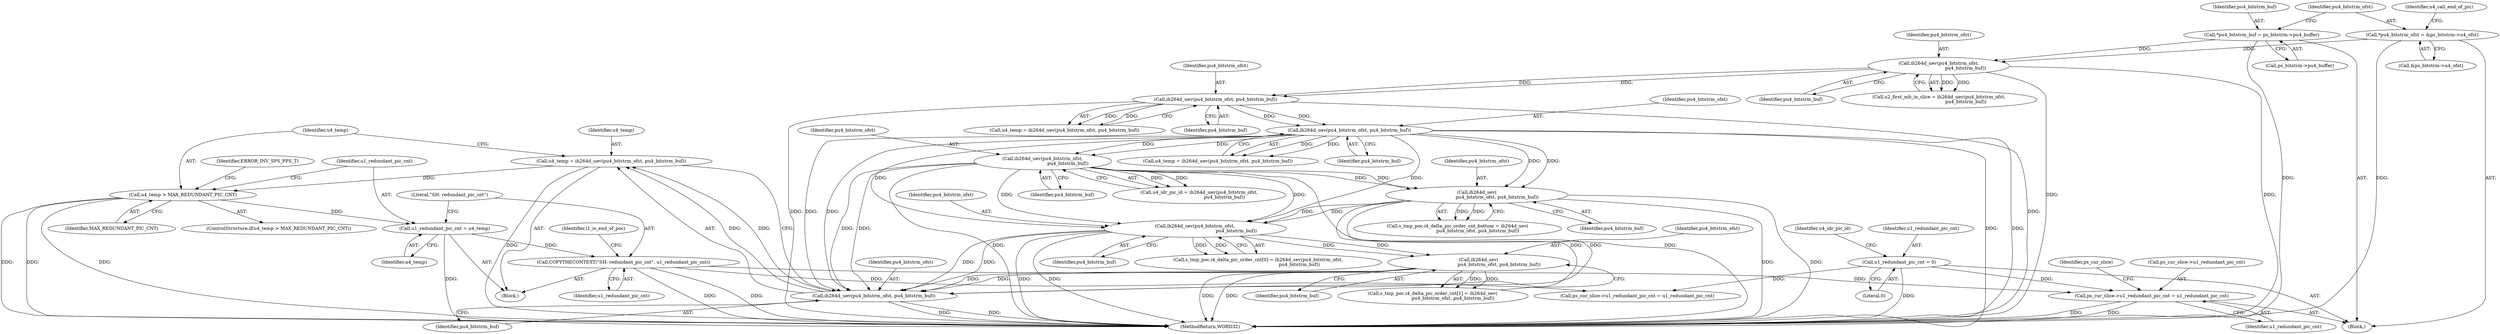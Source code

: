 digraph "0_Android_a78887bcffbc2995cf9ed72e0697acf560875e9e_2@pointer" {
"1001467" [label="(Call,ps_cur_slice->u1_redundant_pic_cnt = u1_redundant_pic_cnt)"];
"1000736" [label="(Call,COPYTHECONTEXT(\"SH: redundant_pic_cnt\", u1_redundant_pic_cnt))"];
"1000733" [label="(Call,u1_redundant_pic_cnt = u4_temp)"];
"1000728" [label="(Call,u4_temp > MAX_REDUNDANT_PIC_CNT)"];
"1000722" [label="(Call,u4_temp = ih264d_uev(pu4_bitstrm_ofst, pu4_bitstrm_buf))"];
"1000724" [label="(Call,ih264d_uev(pu4_bitstrm_ofst, pu4_bitstrm_buf))"];
"1000683" [label="(Call,ih264d_sev(pu4_bitstrm_ofst,\n                                                         pu4_bitstrm_buf))"];
"1000645" [label="(Call,ih264d_sev(\n                            pu4_bitstrm_ofst, pu4_bitstrm_buf))"];
"1000561" [label="(Call,ih264d_uev(pu4_bitstrm_ofst,\n                                   pu4_bitstrm_buf))"];
"1000424" [label="(Call,ih264d_uev(pu4_bitstrm_ofst, pu4_bitstrm_buf))"];
"1000283" [label="(Call,ih264d_uev(pu4_bitstrm_ofst, pu4_bitstrm_buf))"];
"1000237" [label="(Call,ih264d_uev(pu4_bitstrm_ofst,\n                                     pu4_bitstrm_buf))"];
"1000209" [label="(Call,*pu4_bitstrm_ofst = &ps_bitstrm->u4_ofst)"];
"1000203" [label="(Call,*pu4_bitstrm_buf = ps_bitstrm->pu4_buffer)"];
"1000707" [label="(Call,ih264d_sev(\n                            pu4_bitstrm_ofst, pu4_bitstrm_buf))"];
"1000191" [label="(Call,u1_redundant_pic_cnt = 0)"];
"1000204" [label="(Identifier,pu4_bitstrm_buf)"];
"1000422" [label="(Call,u4_temp = ih264d_uev(pu4_bitstrm_ofst, pu4_bitstrm_buf))"];
"1000238" [label="(Identifier,pu4_bitstrm_ofst)"];
"1000283" [label="(Call,ih264d_uev(pu4_bitstrm_ofst, pu4_bitstrm_buf))"];
"1000725" [label="(Identifier,pu4_bitstrm_ofst)"];
"1000685" [label="(Identifier,pu4_bitstrm_buf)"];
"1000730" [label="(Identifier,MAX_REDUNDANT_PIC_CNT)"];
"1000211" [label="(Call,&ps_bitstrm->u4_ofst)"];
"1000708" [label="(Identifier,pu4_bitstrm_ofst)"];
"1000193" [label="(Literal,0)"];
"1000732" [label="(Identifier,ERROR_INV_SPS_PPS_T)"];
"1001474" [label="(Identifier,ps_cur_slice)"];
"1000684" [label="(Identifier,pu4_bitstrm_ofst)"];
"1000726" [label="(Identifier,pu4_bitstrm_buf)"];
"1000734" [label="(Identifier,u1_redundant_pic_cnt)"];
"1000197" [label="(Identifier,u4_idr_pic_id)"];
"1000728" [label="(Call,u4_temp > MAX_REDUNDANT_PIC_CNT)"];
"1000563" [label="(Identifier,pu4_bitstrm_buf)"];
"1001471" [label="(Identifier,u1_redundant_pic_cnt)"];
"1000192" [label="(Identifier,u1_redundant_pic_cnt)"];
"1000210" [label="(Identifier,pu4_bitstrm_ofst)"];
"1000425" [label="(Identifier,pu4_bitstrm_ofst)"];
"1000737" [label="(Literal,\"SH: redundant_pic_cnt\")"];
"1000727" [label="(ControlStructure,if(u4_temp > MAX_REDUNDANT_PIC_CNT))"];
"1000641" [label="(Call,s_tmp_poc.i4_delta_pic_order_cnt_bottom = ih264d_sev(\n                            pu4_bitstrm_ofst, pu4_bitstrm_buf))"];
"1000284" [label="(Identifier,pu4_bitstrm_ofst)"];
"1000424" [label="(Call,ih264d_uev(pu4_bitstrm_ofst, pu4_bitstrm_buf))"];
"1000724" [label="(Call,ih264d_uev(pu4_bitstrm_ofst, pu4_bitstrm_buf))"];
"1000721" [label="(Block,)"];
"1000561" [label="(Call,ih264d_uev(pu4_bitstrm_ofst,\n                                   pu4_bitstrm_buf))"];
"1000191" [label="(Call,u1_redundant_pic_cnt = 0)"];
"1002571" [label="(MethodReturn,WORD32)"];
"1000166" [label="(Block,)"];
"1000646" [label="(Identifier,pu4_bitstrm_ofst)"];
"1000645" [label="(Call,ih264d_sev(\n                            pu4_bitstrm_ofst, pu4_bitstrm_buf))"];
"1000709" [label="(Identifier,pu4_bitstrm_buf)"];
"1001468" [label="(Call,ps_cur_slice->u1_redundant_pic_cnt)"];
"1000562" [label="(Identifier,pu4_bitstrm_ofst)"];
"1000723" [label="(Identifier,u4_temp)"];
"1000647" [label="(Identifier,pu4_bitstrm_buf)"];
"1000426" [label="(Identifier,pu4_bitstrm_buf)"];
"1000947" [label="(Call,ps_cur_slice->u1_redundant_pic_cnt = u1_redundant_pic_cnt)"];
"1000707" [label="(Call,ih264d_sev(\n                            pu4_bitstrm_ofst, pu4_bitstrm_buf))"];
"1000735" [label="(Identifier,u4_temp)"];
"1000237" [label="(Call,ih264d_uev(pu4_bitstrm_ofst,\n                                     pu4_bitstrm_buf))"];
"1000209" [label="(Call,*pu4_bitstrm_ofst = &ps_bitstrm->u4_ofst)"];
"1000226" [label="(Identifier,u4_call_end_of_pic)"];
"1000701" [label="(Call,s_tmp_poc.i4_delta_pic_order_cnt[1] = ih264d_sev(\n                            pu4_bitstrm_ofst, pu4_bitstrm_buf))"];
"1000736" [label="(Call,COPYTHECONTEXT(\"SH: redundant_pic_cnt\", u1_redundant_pic_cnt))"];
"1000683" [label="(Call,ih264d_sev(pu4_bitstrm_ofst,\n                                                         pu4_bitstrm_buf))"];
"1000738" [label="(Identifier,u1_redundant_pic_cnt)"];
"1000722" [label="(Call,u4_temp = ih264d_uev(pu4_bitstrm_ofst, pu4_bitstrm_buf))"];
"1000729" [label="(Identifier,u4_temp)"];
"1000677" [label="(Call,s_tmp_poc.i4_delta_pic_order_cnt[0] = ih264d_sev(pu4_bitstrm_ofst,\n                                                         pu4_bitstrm_buf))"];
"1001467" [label="(Call,ps_cur_slice->u1_redundant_pic_cnt = u1_redundant_pic_cnt)"];
"1000205" [label="(Call,ps_bitstrm->pu4_buffer)"];
"1000239" [label="(Identifier,pu4_bitstrm_buf)"];
"1000281" [label="(Call,u4_temp = ih264d_uev(pu4_bitstrm_ofst, pu4_bitstrm_buf))"];
"1000285" [label="(Identifier,pu4_bitstrm_buf)"];
"1000235" [label="(Call,u2_first_mb_in_slice = ih264d_uev(pu4_bitstrm_ofst,\n                                     pu4_bitstrm_buf))"];
"1000559" [label="(Call,u4_idr_pic_id = ih264d_uev(pu4_bitstrm_ofst,\n                                   pu4_bitstrm_buf))"];
"1000203" [label="(Call,*pu4_bitstrm_buf = ps_bitstrm->pu4_buffer)"];
"1000740" [label="(Identifier,i1_is_end_of_poc)"];
"1000733" [label="(Call,u1_redundant_pic_cnt = u4_temp)"];
"1001467" -> "1000166"  [label="AST: "];
"1001467" -> "1001471"  [label="CFG: "];
"1001468" -> "1001467"  [label="AST: "];
"1001471" -> "1001467"  [label="AST: "];
"1001474" -> "1001467"  [label="CFG: "];
"1001467" -> "1002571"  [label="DDG: "];
"1001467" -> "1002571"  [label="DDG: "];
"1000736" -> "1001467"  [label="DDG: "];
"1000191" -> "1001467"  [label="DDG: "];
"1000736" -> "1000721"  [label="AST: "];
"1000736" -> "1000738"  [label="CFG: "];
"1000737" -> "1000736"  [label="AST: "];
"1000738" -> "1000736"  [label="AST: "];
"1000740" -> "1000736"  [label="CFG: "];
"1000736" -> "1002571"  [label="DDG: "];
"1000736" -> "1002571"  [label="DDG: "];
"1000733" -> "1000736"  [label="DDG: "];
"1000736" -> "1000947"  [label="DDG: "];
"1000733" -> "1000721"  [label="AST: "];
"1000733" -> "1000735"  [label="CFG: "];
"1000734" -> "1000733"  [label="AST: "];
"1000735" -> "1000733"  [label="AST: "];
"1000737" -> "1000733"  [label="CFG: "];
"1000733" -> "1002571"  [label="DDG: "];
"1000728" -> "1000733"  [label="DDG: "];
"1000728" -> "1000727"  [label="AST: "];
"1000728" -> "1000730"  [label="CFG: "];
"1000729" -> "1000728"  [label="AST: "];
"1000730" -> "1000728"  [label="AST: "];
"1000732" -> "1000728"  [label="CFG: "];
"1000734" -> "1000728"  [label="CFG: "];
"1000728" -> "1002571"  [label="DDG: "];
"1000728" -> "1002571"  [label="DDG: "];
"1000728" -> "1002571"  [label="DDG: "];
"1000722" -> "1000728"  [label="DDG: "];
"1000722" -> "1000721"  [label="AST: "];
"1000722" -> "1000724"  [label="CFG: "];
"1000723" -> "1000722"  [label="AST: "];
"1000724" -> "1000722"  [label="AST: "];
"1000729" -> "1000722"  [label="CFG: "];
"1000722" -> "1002571"  [label="DDG: "];
"1000724" -> "1000722"  [label="DDG: "];
"1000724" -> "1000722"  [label="DDG: "];
"1000724" -> "1000726"  [label="CFG: "];
"1000725" -> "1000724"  [label="AST: "];
"1000726" -> "1000724"  [label="AST: "];
"1000724" -> "1002571"  [label="DDG: "];
"1000724" -> "1002571"  [label="DDG: "];
"1000683" -> "1000724"  [label="DDG: "];
"1000683" -> "1000724"  [label="DDG: "];
"1000645" -> "1000724"  [label="DDG: "];
"1000645" -> "1000724"  [label="DDG: "];
"1000561" -> "1000724"  [label="DDG: "];
"1000561" -> "1000724"  [label="DDG: "];
"1000707" -> "1000724"  [label="DDG: "];
"1000707" -> "1000724"  [label="DDG: "];
"1000424" -> "1000724"  [label="DDG: "];
"1000424" -> "1000724"  [label="DDG: "];
"1000683" -> "1000677"  [label="AST: "];
"1000683" -> "1000685"  [label="CFG: "];
"1000684" -> "1000683"  [label="AST: "];
"1000685" -> "1000683"  [label="AST: "];
"1000677" -> "1000683"  [label="CFG: "];
"1000683" -> "1002571"  [label="DDG: "];
"1000683" -> "1002571"  [label="DDG: "];
"1000683" -> "1000677"  [label="DDG: "];
"1000683" -> "1000677"  [label="DDG: "];
"1000645" -> "1000683"  [label="DDG: "];
"1000645" -> "1000683"  [label="DDG: "];
"1000561" -> "1000683"  [label="DDG: "];
"1000561" -> "1000683"  [label="DDG: "];
"1000424" -> "1000683"  [label="DDG: "];
"1000424" -> "1000683"  [label="DDG: "];
"1000683" -> "1000707"  [label="DDG: "];
"1000683" -> "1000707"  [label="DDG: "];
"1000645" -> "1000641"  [label="AST: "];
"1000645" -> "1000647"  [label="CFG: "];
"1000646" -> "1000645"  [label="AST: "];
"1000647" -> "1000645"  [label="AST: "];
"1000641" -> "1000645"  [label="CFG: "];
"1000645" -> "1002571"  [label="DDG: "];
"1000645" -> "1002571"  [label="DDG: "];
"1000645" -> "1000641"  [label="DDG: "];
"1000645" -> "1000641"  [label="DDG: "];
"1000561" -> "1000645"  [label="DDG: "];
"1000561" -> "1000645"  [label="DDG: "];
"1000424" -> "1000645"  [label="DDG: "];
"1000424" -> "1000645"  [label="DDG: "];
"1000561" -> "1000559"  [label="AST: "];
"1000561" -> "1000563"  [label="CFG: "];
"1000562" -> "1000561"  [label="AST: "];
"1000563" -> "1000561"  [label="AST: "];
"1000559" -> "1000561"  [label="CFG: "];
"1000561" -> "1002571"  [label="DDG: "];
"1000561" -> "1002571"  [label="DDG: "];
"1000561" -> "1000559"  [label="DDG: "];
"1000561" -> "1000559"  [label="DDG: "];
"1000424" -> "1000561"  [label="DDG: "];
"1000424" -> "1000561"  [label="DDG: "];
"1000424" -> "1000422"  [label="AST: "];
"1000424" -> "1000426"  [label="CFG: "];
"1000425" -> "1000424"  [label="AST: "];
"1000426" -> "1000424"  [label="AST: "];
"1000422" -> "1000424"  [label="CFG: "];
"1000424" -> "1002571"  [label="DDG: "];
"1000424" -> "1002571"  [label="DDG: "];
"1000424" -> "1000422"  [label="DDG: "];
"1000424" -> "1000422"  [label="DDG: "];
"1000283" -> "1000424"  [label="DDG: "];
"1000283" -> "1000424"  [label="DDG: "];
"1000283" -> "1000281"  [label="AST: "];
"1000283" -> "1000285"  [label="CFG: "];
"1000284" -> "1000283"  [label="AST: "];
"1000285" -> "1000283"  [label="AST: "];
"1000281" -> "1000283"  [label="CFG: "];
"1000283" -> "1002571"  [label="DDG: "];
"1000283" -> "1002571"  [label="DDG: "];
"1000283" -> "1000281"  [label="DDG: "];
"1000283" -> "1000281"  [label="DDG: "];
"1000237" -> "1000283"  [label="DDG: "];
"1000237" -> "1000283"  [label="DDG: "];
"1000237" -> "1000235"  [label="AST: "];
"1000237" -> "1000239"  [label="CFG: "];
"1000238" -> "1000237"  [label="AST: "];
"1000239" -> "1000237"  [label="AST: "];
"1000235" -> "1000237"  [label="CFG: "];
"1000237" -> "1002571"  [label="DDG: "];
"1000237" -> "1002571"  [label="DDG: "];
"1000237" -> "1000235"  [label="DDG: "];
"1000237" -> "1000235"  [label="DDG: "];
"1000209" -> "1000237"  [label="DDG: "];
"1000203" -> "1000237"  [label="DDG: "];
"1000209" -> "1000166"  [label="AST: "];
"1000209" -> "1000211"  [label="CFG: "];
"1000210" -> "1000209"  [label="AST: "];
"1000211" -> "1000209"  [label="AST: "];
"1000226" -> "1000209"  [label="CFG: "];
"1000209" -> "1002571"  [label="DDG: "];
"1000203" -> "1000166"  [label="AST: "];
"1000203" -> "1000205"  [label="CFG: "];
"1000204" -> "1000203"  [label="AST: "];
"1000205" -> "1000203"  [label="AST: "];
"1000210" -> "1000203"  [label="CFG: "];
"1000203" -> "1002571"  [label="DDG: "];
"1000707" -> "1000701"  [label="AST: "];
"1000707" -> "1000709"  [label="CFG: "];
"1000708" -> "1000707"  [label="AST: "];
"1000709" -> "1000707"  [label="AST: "];
"1000701" -> "1000707"  [label="CFG: "];
"1000707" -> "1002571"  [label="DDG: "];
"1000707" -> "1002571"  [label="DDG: "];
"1000707" -> "1000701"  [label="DDG: "];
"1000707" -> "1000701"  [label="DDG: "];
"1000191" -> "1000166"  [label="AST: "];
"1000191" -> "1000193"  [label="CFG: "];
"1000192" -> "1000191"  [label="AST: "];
"1000193" -> "1000191"  [label="AST: "];
"1000197" -> "1000191"  [label="CFG: "];
"1000191" -> "1002571"  [label="DDG: "];
"1000191" -> "1000947"  [label="DDG: "];
}
